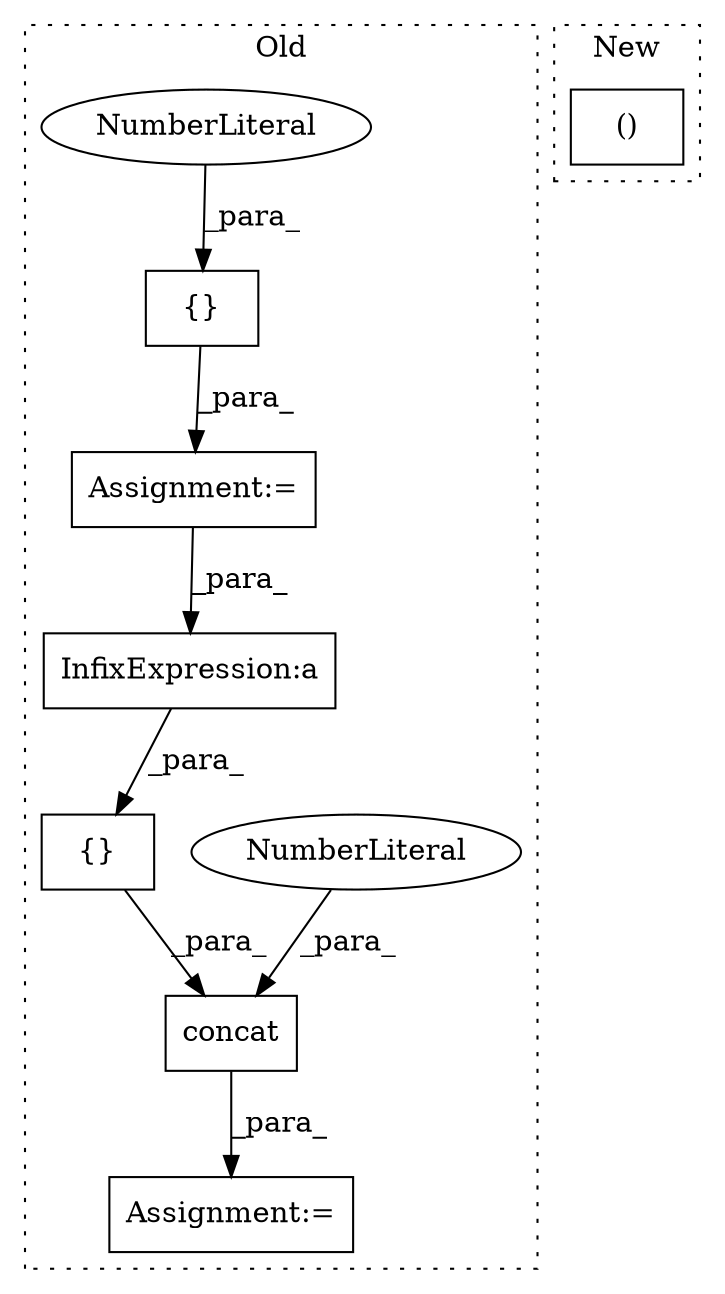 digraph G {
subgraph cluster0 {
1 [label="concat" a="32" s="1709,1758" l="7,1" shape="box"];
3 [label="Assignment:=" a="7" s="2014" l="1" shape="box"];
4 [label="NumberLiteral" a="34" s="1757" l="1" shape="ellipse"];
5 [label="{}" a="4" s="1672,1677" l="1,1" shape="box"];
6 [label="Assignment:=" a="7" s="1609" l="1" shape="box"];
7 [label="NumberLiteral" a="34" s="1676" l="1" shape="ellipse"];
8 [label="{}" a="4" s="1725,1755" l="1,1" shape="box"];
9 [label="InfixExpression:a" a="27" s="1750" l="3" shape="box"];
label = "Old";
style="dotted";
}
subgraph cluster1 {
2 [label="()" a="106" s="1706" l="21" shape="box"];
label = "New";
style="dotted";
}
1 -> 3 [label="_para_"];
4 -> 1 [label="_para_"];
5 -> 6 [label="_para_"];
6 -> 9 [label="_para_"];
7 -> 5 [label="_para_"];
8 -> 1 [label="_para_"];
9 -> 8 [label="_para_"];
}